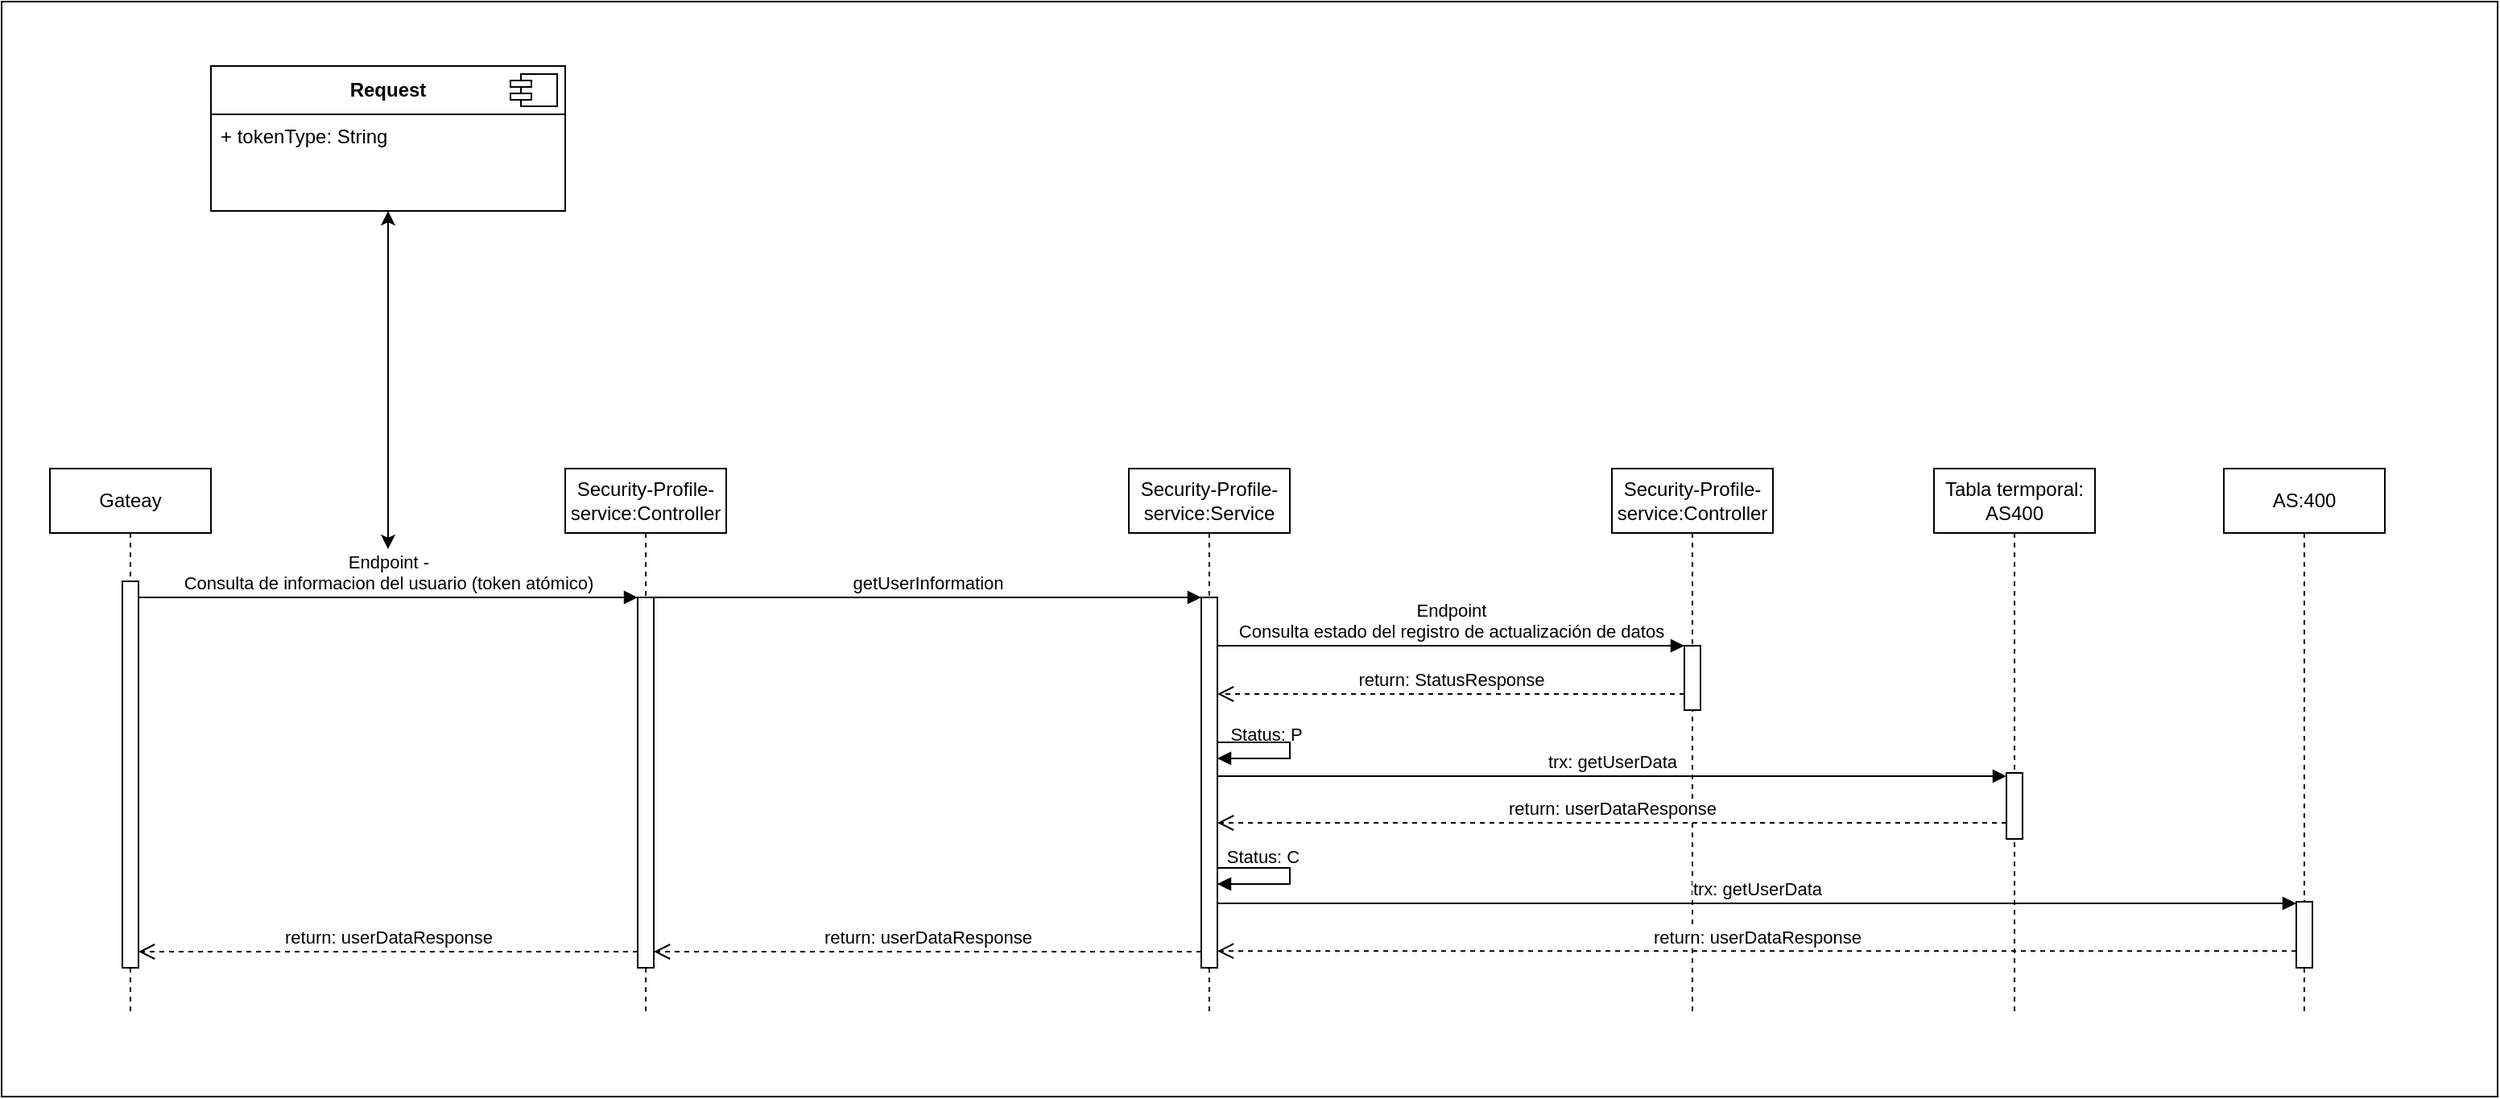 <mxfile version="22.0.8" type="github">
  <diagram name="Page-1" id="2YBvvXClWsGukQMizWep">
    <mxGraphModel dx="1992" dy="1880" grid="1" gridSize="10" guides="1" tooltips="1" connect="1" arrows="1" fold="1" page="1" pageScale="1" pageWidth="850" pageHeight="1100" math="0" shadow="0">
      <root>
        <mxCell id="0" />
        <mxCell id="1" parent="0" />
        <mxCell id="jHpHiBaA_FM-cvzHEOoG-22" value="" style="rounded=0;whiteSpace=wrap;html=1;fontFamily=Helvetica;fontSize=11;fontColor=default;" vertex="1" parent="1">
          <mxGeometry x="10" y="-250" width="1550" height="680" as="geometry" />
        </mxCell>
        <mxCell id="aM9ryv3xv72pqoxQDRHE-1" value="Gateay" style="shape=umlLifeline;perimeter=lifelinePerimeter;whiteSpace=wrap;html=1;container=0;dropTarget=0;collapsible=0;recursiveResize=0;outlineConnect=0;portConstraint=eastwest;newEdgeStyle={&quot;edgeStyle&quot;:&quot;elbowEdgeStyle&quot;,&quot;elbow&quot;:&quot;vertical&quot;,&quot;curved&quot;:0,&quot;rounded&quot;:0};" parent="1" vertex="1">
          <mxGeometry x="40" y="40" width="100" height="340" as="geometry" />
        </mxCell>
        <mxCell id="aM9ryv3xv72pqoxQDRHE-2" value="" style="html=1;points=[];perimeter=orthogonalPerimeter;outlineConnect=0;targetShapes=umlLifeline;portConstraint=eastwest;newEdgeStyle={&quot;edgeStyle&quot;:&quot;elbowEdgeStyle&quot;,&quot;elbow&quot;:&quot;vertical&quot;,&quot;curved&quot;:0,&quot;rounded&quot;:0};" parent="aM9ryv3xv72pqoxQDRHE-1" vertex="1">
          <mxGeometry x="45" y="70" width="10" height="240" as="geometry" />
        </mxCell>
        <mxCell id="aM9ryv3xv72pqoxQDRHE-5" value="Security-Profile-service:Controller" style="shape=umlLifeline;perimeter=lifelinePerimeter;whiteSpace=wrap;html=1;container=0;dropTarget=0;collapsible=0;recursiveResize=0;outlineConnect=0;portConstraint=eastwest;newEdgeStyle={&quot;edgeStyle&quot;:&quot;elbowEdgeStyle&quot;,&quot;elbow&quot;:&quot;vertical&quot;,&quot;curved&quot;:0,&quot;rounded&quot;:0};" parent="1" vertex="1">
          <mxGeometry x="360" y="40" width="100" height="340" as="geometry" />
        </mxCell>
        <mxCell id="aM9ryv3xv72pqoxQDRHE-6" value="" style="html=1;points=[];perimeter=orthogonalPerimeter;outlineConnect=0;targetShapes=umlLifeline;portConstraint=eastwest;newEdgeStyle={&quot;edgeStyle&quot;:&quot;elbowEdgeStyle&quot;,&quot;elbow&quot;:&quot;vertical&quot;,&quot;curved&quot;:0,&quot;rounded&quot;:0};" parent="aM9ryv3xv72pqoxQDRHE-5" vertex="1">
          <mxGeometry x="45" y="80" width="10" height="230" as="geometry" />
        </mxCell>
        <mxCell id="aM9ryv3xv72pqoxQDRHE-7" value="Endpoint - &lt;br&gt;Consulta de informacion del usuario (token atómico)" style="html=1;verticalAlign=bottom;endArrow=block;edgeStyle=elbowEdgeStyle;elbow=vertical;curved=0;rounded=0;" parent="1" source="aM9ryv3xv72pqoxQDRHE-2" target="aM9ryv3xv72pqoxQDRHE-6" edge="1">
          <mxGeometry relative="1" as="geometry">
            <mxPoint x="195" y="130" as="sourcePoint" />
            <Array as="points">
              <mxPoint x="180" y="120" />
            </Array>
            <mxPoint as="offset" />
          </mxGeometry>
        </mxCell>
        <mxCell id="aM9ryv3xv72pqoxQDRHE-8" value="return: userDataResponse" style="html=1;verticalAlign=bottom;endArrow=open;dashed=1;endSize=8;edgeStyle=elbowEdgeStyle;elbow=vertical;curved=0;rounded=0;" parent="1" source="aM9ryv3xv72pqoxQDRHE-6" target="aM9ryv3xv72pqoxQDRHE-2" edge="1">
          <mxGeometry relative="1" as="geometry">
            <mxPoint x="95" y="280" as="targetPoint" />
            <Array as="points">
              <mxPoint x="310" y="340" />
              <mxPoint x="190" y="280" />
            </Array>
          </mxGeometry>
        </mxCell>
        <mxCell id="rwBjtFIrtzMqV9OnUiDG-1" value="Request" style="swimlane;whiteSpace=wrap;html=1;startSize=30;" parent="1" vertex="1">
          <mxGeometry x="140" y="-210" width="220" height="90" as="geometry" />
        </mxCell>
        <mxCell id="rwBjtFIrtzMqV9OnUiDG-15" value="" style="shape=module;jettyWidth=13;jettyHeight=4;" parent="rwBjtFIrtzMqV9OnUiDG-1" vertex="1">
          <mxGeometry x="1" width="29" height="20" relative="1" as="geometry">
            <mxPoint x="-34" y="5" as="offset" />
          </mxGeometry>
        </mxCell>
        <mxCell id="rwBjtFIrtzMqV9OnUiDG-27" value="+ tokenType: String" style="text;strokeColor=none;fillColor=none;align=left;verticalAlign=top;spacingLeft=4;spacingRight=4;overflow=hidden;rotatable=0;points=[[0,0.5],[1,0.5]];portConstraint=eastwest;whiteSpace=wrap;html=1;" parent="rwBjtFIrtzMqV9OnUiDG-1" vertex="1">
          <mxGeometry y="30" width="200" height="26" as="geometry" />
        </mxCell>
        <mxCell id="rwBjtFIrtzMqV9OnUiDG-33" value="" style="endArrow=classic;startArrow=classic;html=1;rounded=0;" parent="1" target="rwBjtFIrtzMqV9OnUiDG-1" edge="1">
          <mxGeometry width="50" height="50" relative="1" as="geometry">
            <mxPoint x="250" y="90" as="sourcePoint" />
            <mxPoint x="275" y="-50" as="targetPoint" />
          </mxGeometry>
        </mxCell>
        <mxCell id="rwBjtFIrtzMqV9OnUiDG-34" value="Security-Profile-service:Service" style="shape=umlLifeline;perimeter=lifelinePerimeter;whiteSpace=wrap;html=1;container=0;dropTarget=0;collapsible=0;recursiveResize=0;outlineConnect=0;portConstraint=eastwest;newEdgeStyle={&quot;edgeStyle&quot;:&quot;elbowEdgeStyle&quot;,&quot;elbow&quot;:&quot;vertical&quot;,&quot;curved&quot;:0,&quot;rounded&quot;:0};" parent="1" vertex="1">
          <mxGeometry x="710" y="40" width="100" height="340" as="geometry" />
        </mxCell>
        <mxCell id="rwBjtFIrtzMqV9OnUiDG-35" value="" style="html=1;points=[];perimeter=orthogonalPerimeter;outlineConnect=0;targetShapes=umlLifeline;portConstraint=eastwest;newEdgeStyle={&quot;edgeStyle&quot;:&quot;elbowEdgeStyle&quot;,&quot;elbow&quot;:&quot;vertical&quot;,&quot;curved&quot;:0,&quot;rounded&quot;:0};" parent="rwBjtFIrtzMqV9OnUiDG-34" vertex="1">
          <mxGeometry x="45" y="80" width="10" height="230" as="geometry" />
        </mxCell>
        <mxCell id="jHpHiBaA_FM-cvzHEOoG-4" value="" style="endArrow=none;html=1;rounded=0;labelBackgroundColor=default;strokeColor=default;align=center;verticalAlign=middle;fontFamily=Helvetica;fontSize=11;fontColor=default;curved=0;elbow=vertical;" edge="1" parent="rwBjtFIrtzMqV9OnUiDG-34" target="rwBjtFIrtzMqV9OnUiDG-35">
          <mxGeometry width="50" height="50" relative="1" as="geometry">
            <mxPoint x="55" y="170" as="sourcePoint" />
            <mxPoint x="55" y="200" as="targetPoint" />
            <Array as="points">
              <mxPoint x="100" y="170" />
              <mxPoint x="100" y="180" />
              <mxPoint x="80" y="180" />
            </Array>
          </mxGeometry>
        </mxCell>
        <mxCell id="rwBjtFIrtzMqV9OnUiDG-36" value="getUserInformation" style="html=1;verticalAlign=bottom;endArrow=block;edgeStyle=elbowEdgeStyle;elbow=vertical;curved=0;rounded=0;" parent="1" source="aM9ryv3xv72pqoxQDRHE-6" target="rwBjtFIrtzMqV9OnUiDG-35" edge="1">
          <mxGeometry relative="1" as="geometry">
            <mxPoint x="425" y="130" as="sourcePoint" />
            <Array as="points">
              <mxPoint x="660" y="120" />
              <mxPoint x="430" y="150" />
            </Array>
            <mxPoint x="735" y="130" as="targetPoint" />
            <mxPoint as="offset" />
          </mxGeometry>
        </mxCell>
        <mxCell id="rwBjtFIrtzMqV9OnUiDG-37" value="Security-Profile-service:Controller" style="shape=umlLifeline;perimeter=lifelinePerimeter;whiteSpace=wrap;html=1;container=0;dropTarget=0;collapsible=0;recursiveResize=0;outlineConnect=0;portConstraint=eastwest;newEdgeStyle={&quot;edgeStyle&quot;:&quot;elbowEdgeStyle&quot;,&quot;elbow&quot;:&quot;vertical&quot;,&quot;curved&quot;:0,&quot;rounded&quot;:0};" parent="1" vertex="1">
          <mxGeometry x="1010" y="40" width="100" height="340" as="geometry" />
        </mxCell>
        <mxCell id="rwBjtFIrtzMqV9OnUiDG-38" value="" style="html=1;points=[];perimeter=orthogonalPerimeter;outlineConnect=0;targetShapes=umlLifeline;portConstraint=eastwest;newEdgeStyle={&quot;edgeStyle&quot;:&quot;elbowEdgeStyle&quot;,&quot;elbow&quot;:&quot;vertical&quot;,&quot;curved&quot;:0,&quot;rounded&quot;:0};" parent="rwBjtFIrtzMqV9OnUiDG-37" vertex="1">
          <mxGeometry x="45" y="110" width="10" height="40" as="geometry" />
        </mxCell>
        <mxCell id="rwBjtFIrtzMqV9OnUiDG-39" value="Endpoint&lt;br&gt;Consulta estado del registro de actualización de datos" style="html=1;verticalAlign=bottom;endArrow=block;edgeStyle=elbowEdgeStyle;elbow=vertical;curved=0;rounded=0;" parent="1" source="rwBjtFIrtzMqV9OnUiDG-35" target="rwBjtFIrtzMqV9OnUiDG-38" edge="1">
          <mxGeometry relative="1" as="geometry">
            <mxPoint x="820" y="160" as="sourcePoint" />
            <Array as="points">
              <mxPoint x="950" y="150" />
              <mxPoint x="935" y="160" />
              <mxPoint x="705" y="190" />
            </Array>
            <mxPoint x="1030" y="160" as="targetPoint" />
            <mxPoint as="offset" />
          </mxGeometry>
        </mxCell>
        <mxCell id="rwBjtFIrtzMqV9OnUiDG-40" value="return: StatusResponse" style="html=1;verticalAlign=bottom;endArrow=open;dashed=1;endSize=8;edgeStyle=elbowEdgeStyle;elbow=vertical;curved=0;rounded=0;" parent="1" source="rwBjtFIrtzMqV9OnUiDG-38" target="rwBjtFIrtzMqV9OnUiDG-35" edge="1">
          <mxGeometry relative="1" as="geometry">
            <mxPoint x="800" y="189.83" as="targetPoint" />
            <Array as="points">
              <mxPoint x="990" y="180" />
              <mxPoint x="1020" y="170" />
              <mxPoint x="990" y="180" />
              <mxPoint x="895" y="189.83" />
            </Array>
            <mxPoint x="1020" y="189.83" as="sourcePoint" />
          </mxGeometry>
        </mxCell>
        <mxCell id="jHpHiBaA_FM-cvzHEOoG-5" value="" style="html=1;verticalAlign=bottom;endArrow=block;edgeStyle=elbowEdgeStyle;elbow=vertical;curved=0;rounded=0;" edge="1" parent="1">
          <mxGeometry relative="1" as="geometry">
            <mxPoint x="780" y="220" as="sourcePoint" />
            <Array as="points">
              <mxPoint x="810" y="220" />
              <mxPoint x="800" y="250" />
            </Array>
            <mxPoint x="765.0" y="220" as="targetPoint" />
            <mxPoint as="offset" />
          </mxGeometry>
        </mxCell>
        <mxCell id="jHpHiBaA_FM-cvzHEOoG-6" value="Status: P" style="text;html=1;align=center;verticalAlign=middle;resizable=0;points=[];autosize=1;strokeColor=none;fillColor=none;fontSize=11;fontFamily=Helvetica;fontColor=default;" vertex="1" parent="1">
          <mxGeometry x="760" y="190" width="70" height="30" as="geometry" />
        </mxCell>
        <mxCell id="jHpHiBaA_FM-cvzHEOoG-8" value="Tabla termporal: AS400" style="shape=umlLifeline;perimeter=lifelinePerimeter;whiteSpace=wrap;html=1;container=0;dropTarget=0;collapsible=0;recursiveResize=0;outlineConnect=0;portConstraint=eastwest;newEdgeStyle={&quot;edgeStyle&quot;:&quot;elbowEdgeStyle&quot;,&quot;elbow&quot;:&quot;vertical&quot;,&quot;curved&quot;:0,&quot;rounded&quot;:0};" vertex="1" parent="1">
          <mxGeometry x="1210" y="40" width="100" height="340" as="geometry" />
        </mxCell>
        <mxCell id="jHpHiBaA_FM-cvzHEOoG-9" value="" style="html=1;points=[];perimeter=orthogonalPerimeter;outlineConnect=0;targetShapes=umlLifeline;portConstraint=eastwest;newEdgeStyle={&quot;edgeStyle&quot;:&quot;elbowEdgeStyle&quot;,&quot;elbow&quot;:&quot;vertical&quot;,&quot;curved&quot;:0,&quot;rounded&quot;:0};" vertex="1" parent="jHpHiBaA_FM-cvzHEOoG-8">
          <mxGeometry x="45" y="189" width="10" height="41" as="geometry" />
        </mxCell>
        <mxCell id="jHpHiBaA_FM-cvzHEOoG-10" value="trx: getUserData" style="html=1;verticalAlign=bottom;endArrow=block;edgeStyle=elbowEdgeStyle;elbow=vertical;curved=0;rounded=0;" edge="1" parent="1" target="jHpHiBaA_FM-cvzHEOoG-9">
          <mxGeometry relative="1" as="geometry">
            <mxPoint x="765" y="231" as="sourcePoint" />
            <Array as="points">
              <mxPoint x="1240" y="231" />
              <mxPoint x="965" y="241" />
              <mxPoint x="950" y="251" />
              <mxPoint x="720" y="281" />
            </Array>
            <mxPoint x="1320" y="231" as="targetPoint" />
            <mxPoint as="offset" />
          </mxGeometry>
        </mxCell>
        <mxCell id="jHpHiBaA_FM-cvzHEOoG-11" value="return: userDataResponse" style="html=1;verticalAlign=bottom;endArrow=open;dashed=1;endSize=8;edgeStyle=elbowEdgeStyle;elbow=vertical;curved=0;rounded=0;" edge="1" parent="1" source="jHpHiBaA_FM-cvzHEOoG-9" target="rwBjtFIrtzMqV9OnUiDG-35">
          <mxGeometry relative="1" as="geometry">
            <mxPoint x="1010" y="270" as="targetPoint" />
            <Array as="points">
              <mxPoint x="1070" y="260" />
              <mxPoint x="1235" y="270" />
              <mxPoint x="1265" y="260" />
              <mxPoint x="1235" y="270" />
              <mxPoint x="1140" y="279.83" />
            </Array>
            <mxPoint x="1300" y="270" as="sourcePoint" />
          </mxGeometry>
        </mxCell>
        <mxCell id="jHpHiBaA_FM-cvzHEOoG-12" value="" style="endArrow=none;html=1;rounded=0;labelBackgroundColor=default;strokeColor=default;align=center;verticalAlign=middle;fontFamily=Helvetica;fontSize=11;fontColor=default;curved=0;elbow=vertical;" edge="1" parent="1">
          <mxGeometry width="50" height="50" relative="1" as="geometry">
            <mxPoint x="765" y="288" as="sourcePoint" />
            <mxPoint x="765" y="298" as="targetPoint" />
            <Array as="points">
              <mxPoint x="810" y="288" />
              <mxPoint x="810" y="298" />
              <mxPoint x="790" y="298" />
            </Array>
          </mxGeometry>
        </mxCell>
        <mxCell id="jHpHiBaA_FM-cvzHEOoG-13" value="" style="html=1;verticalAlign=bottom;endArrow=block;edgeStyle=elbowEdgeStyle;elbow=vertical;curved=0;rounded=0;" edge="1" parent="1">
          <mxGeometry relative="1" as="geometry">
            <mxPoint x="780" y="298" as="sourcePoint" />
            <Array as="points">
              <mxPoint x="810" y="298" />
              <mxPoint x="800" y="328" />
            </Array>
            <mxPoint x="765.0" y="298" as="targetPoint" />
            <mxPoint as="offset" />
          </mxGeometry>
        </mxCell>
        <mxCell id="jHpHiBaA_FM-cvzHEOoG-14" value="Status: C" style="text;html=1;align=center;verticalAlign=middle;resizable=0;points=[];autosize=1;strokeColor=none;fillColor=none;fontSize=11;fontFamily=Helvetica;fontColor=default;" vertex="1" parent="1">
          <mxGeometry x="758" y="266" width="70" height="30" as="geometry" />
        </mxCell>
        <mxCell id="jHpHiBaA_FM-cvzHEOoG-16" value="AS:400" style="shape=umlLifeline;perimeter=lifelinePerimeter;whiteSpace=wrap;html=1;container=0;dropTarget=0;collapsible=0;recursiveResize=0;outlineConnect=0;portConstraint=eastwest;newEdgeStyle={&quot;edgeStyle&quot;:&quot;elbowEdgeStyle&quot;,&quot;elbow&quot;:&quot;vertical&quot;,&quot;curved&quot;:0,&quot;rounded&quot;:0};" vertex="1" parent="1">
          <mxGeometry x="1390" y="40" width="100" height="340" as="geometry" />
        </mxCell>
        <mxCell id="jHpHiBaA_FM-cvzHEOoG-17" value="" style="html=1;points=[];perimeter=orthogonalPerimeter;outlineConnect=0;targetShapes=umlLifeline;portConstraint=eastwest;newEdgeStyle={&quot;edgeStyle&quot;:&quot;elbowEdgeStyle&quot;,&quot;elbow&quot;:&quot;vertical&quot;,&quot;curved&quot;:0,&quot;rounded&quot;:0};" vertex="1" parent="jHpHiBaA_FM-cvzHEOoG-16">
          <mxGeometry x="45" y="269" width="10" height="41" as="geometry" />
        </mxCell>
        <mxCell id="jHpHiBaA_FM-cvzHEOoG-18" value="trx: getUserData" style="html=1;verticalAlign=bottom;endArrow=block;edgeStyle=elbowEdgeStyle;elbow=vertical;curved=0;rounded=0;" edge="1" parent="1" source="rwBjtFIrtzMqV9OnUiDG-35" target="jHpHiBaA_FM-cvzHEOoG-17">
          <mxGeometry relative="1" as="geometry">
            <mxPoint x="780" y="320" as="sourcePoint" />
            <Array as="points">
              <mxPoint x="880" y="310" />
              <mxPoint x="1255" y="320" />
              <mxPoint x="980" y="330" />
              <mxPoint x="965" y="340" />
              <mxPoint x="735" y="370" />
            </Array>
            <mxPoint x="1270" y="320" as="targetPoint" />
            <mxPoint as="offset" />
          </mxGeometry>
        </mxCell>
        <mxCell id="jHpHiBaA_FM-cvzHEOoG-19" value="return: userDataResponse" style="html=1;verticalAlign=bottom;endArrow=open;dashed=1;endSize=8;edgeStyle=elbowEdgeStyle;elbow=vertical;curved=0;rounded=0;" edge="1" parent="1" source="jHpHiBaA_FM-cvzHEOoG-17" target="rwBjtFIrtzMqV9OnUiDG-35">
          <mxGeometry x="-0.0" relative="1" as="geometry">
            <mxPoint x="940" y="339.58" as="targetPoint" />
            <Array as="points">
              <mxPoint x="1245" y="339.58" />
              <mxPoint x="1410" y="349.58" />
              <mxPoint x="1440" y="339.58" />
              <mxPoint x="1410" y="349.58" />
              <mxPoint x="1315" y="359.41" />
            </Array>
            <mxPoint x="1430" y="339.58" as="sourcePoint" />
            <mxPoint as="offset" />
          </mxGeometry>
        </mxCell>
        <mxCell id="jHpHiBaA_FM-cvzHEOoG-20" value="return: userDataResponse" style="html=1;verticalAlign=bottom;endArrow=open;dashed=1;endSize=8;edgeStyle=elbowEdgeStyle;elbow=vertical;curved=0;rounded=0;" edge="1" parent="1" source="rwBjtFIrtzMqV9OnUiDG-35" target="aM9ryv3xv72pqoxQDRHE-6">
          <mxGeometry relative="1" as="geometry">
            <mxPoint x="440" y="340" as="targetPoint" />
            <Array as="points">
              <mxPoint x="525" y="340" />
            </Array>
            <mxPoint x="740" y="340" as="sourcePoint" />
          </mxGeometry>
        </mxCell>
      </root>
    </mxGraphModel>
  </diagram>
</mxfile>
